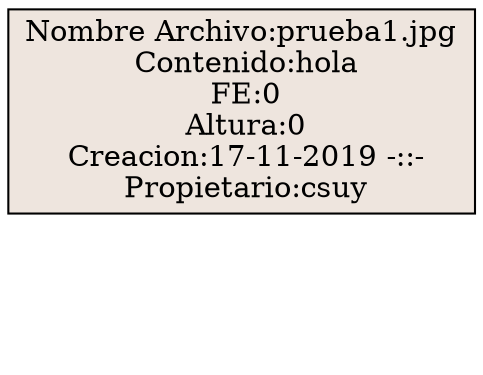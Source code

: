 digraph guia{ 
node [shape = record, style=filled, fillcolor=seashell2];
"Nombre Archivo:prueba1.jpg
 Contenido:hola
 FE:0
 Altura:0
 Creacion:17-11-2019 -::-
 Propietario:csuy"; 
null0[label="", style=invis]; 
"Nombre Archivo:prueba1.jpg
 Contenido:hola
 FE:0
 Altura:0
 Creacion:17-11-2019 -::-
 Propietario:csuy"-> null0[style=invis]; 
null1[label="", style=invis]; 
"Nombre Archivo:prueba1.jpg
 Contenido:hola
 FE:0
 Altura:0
 Creacion:17-11-2019 -::-
 Propietario:csuy"-> null1[style=invis]; 

}